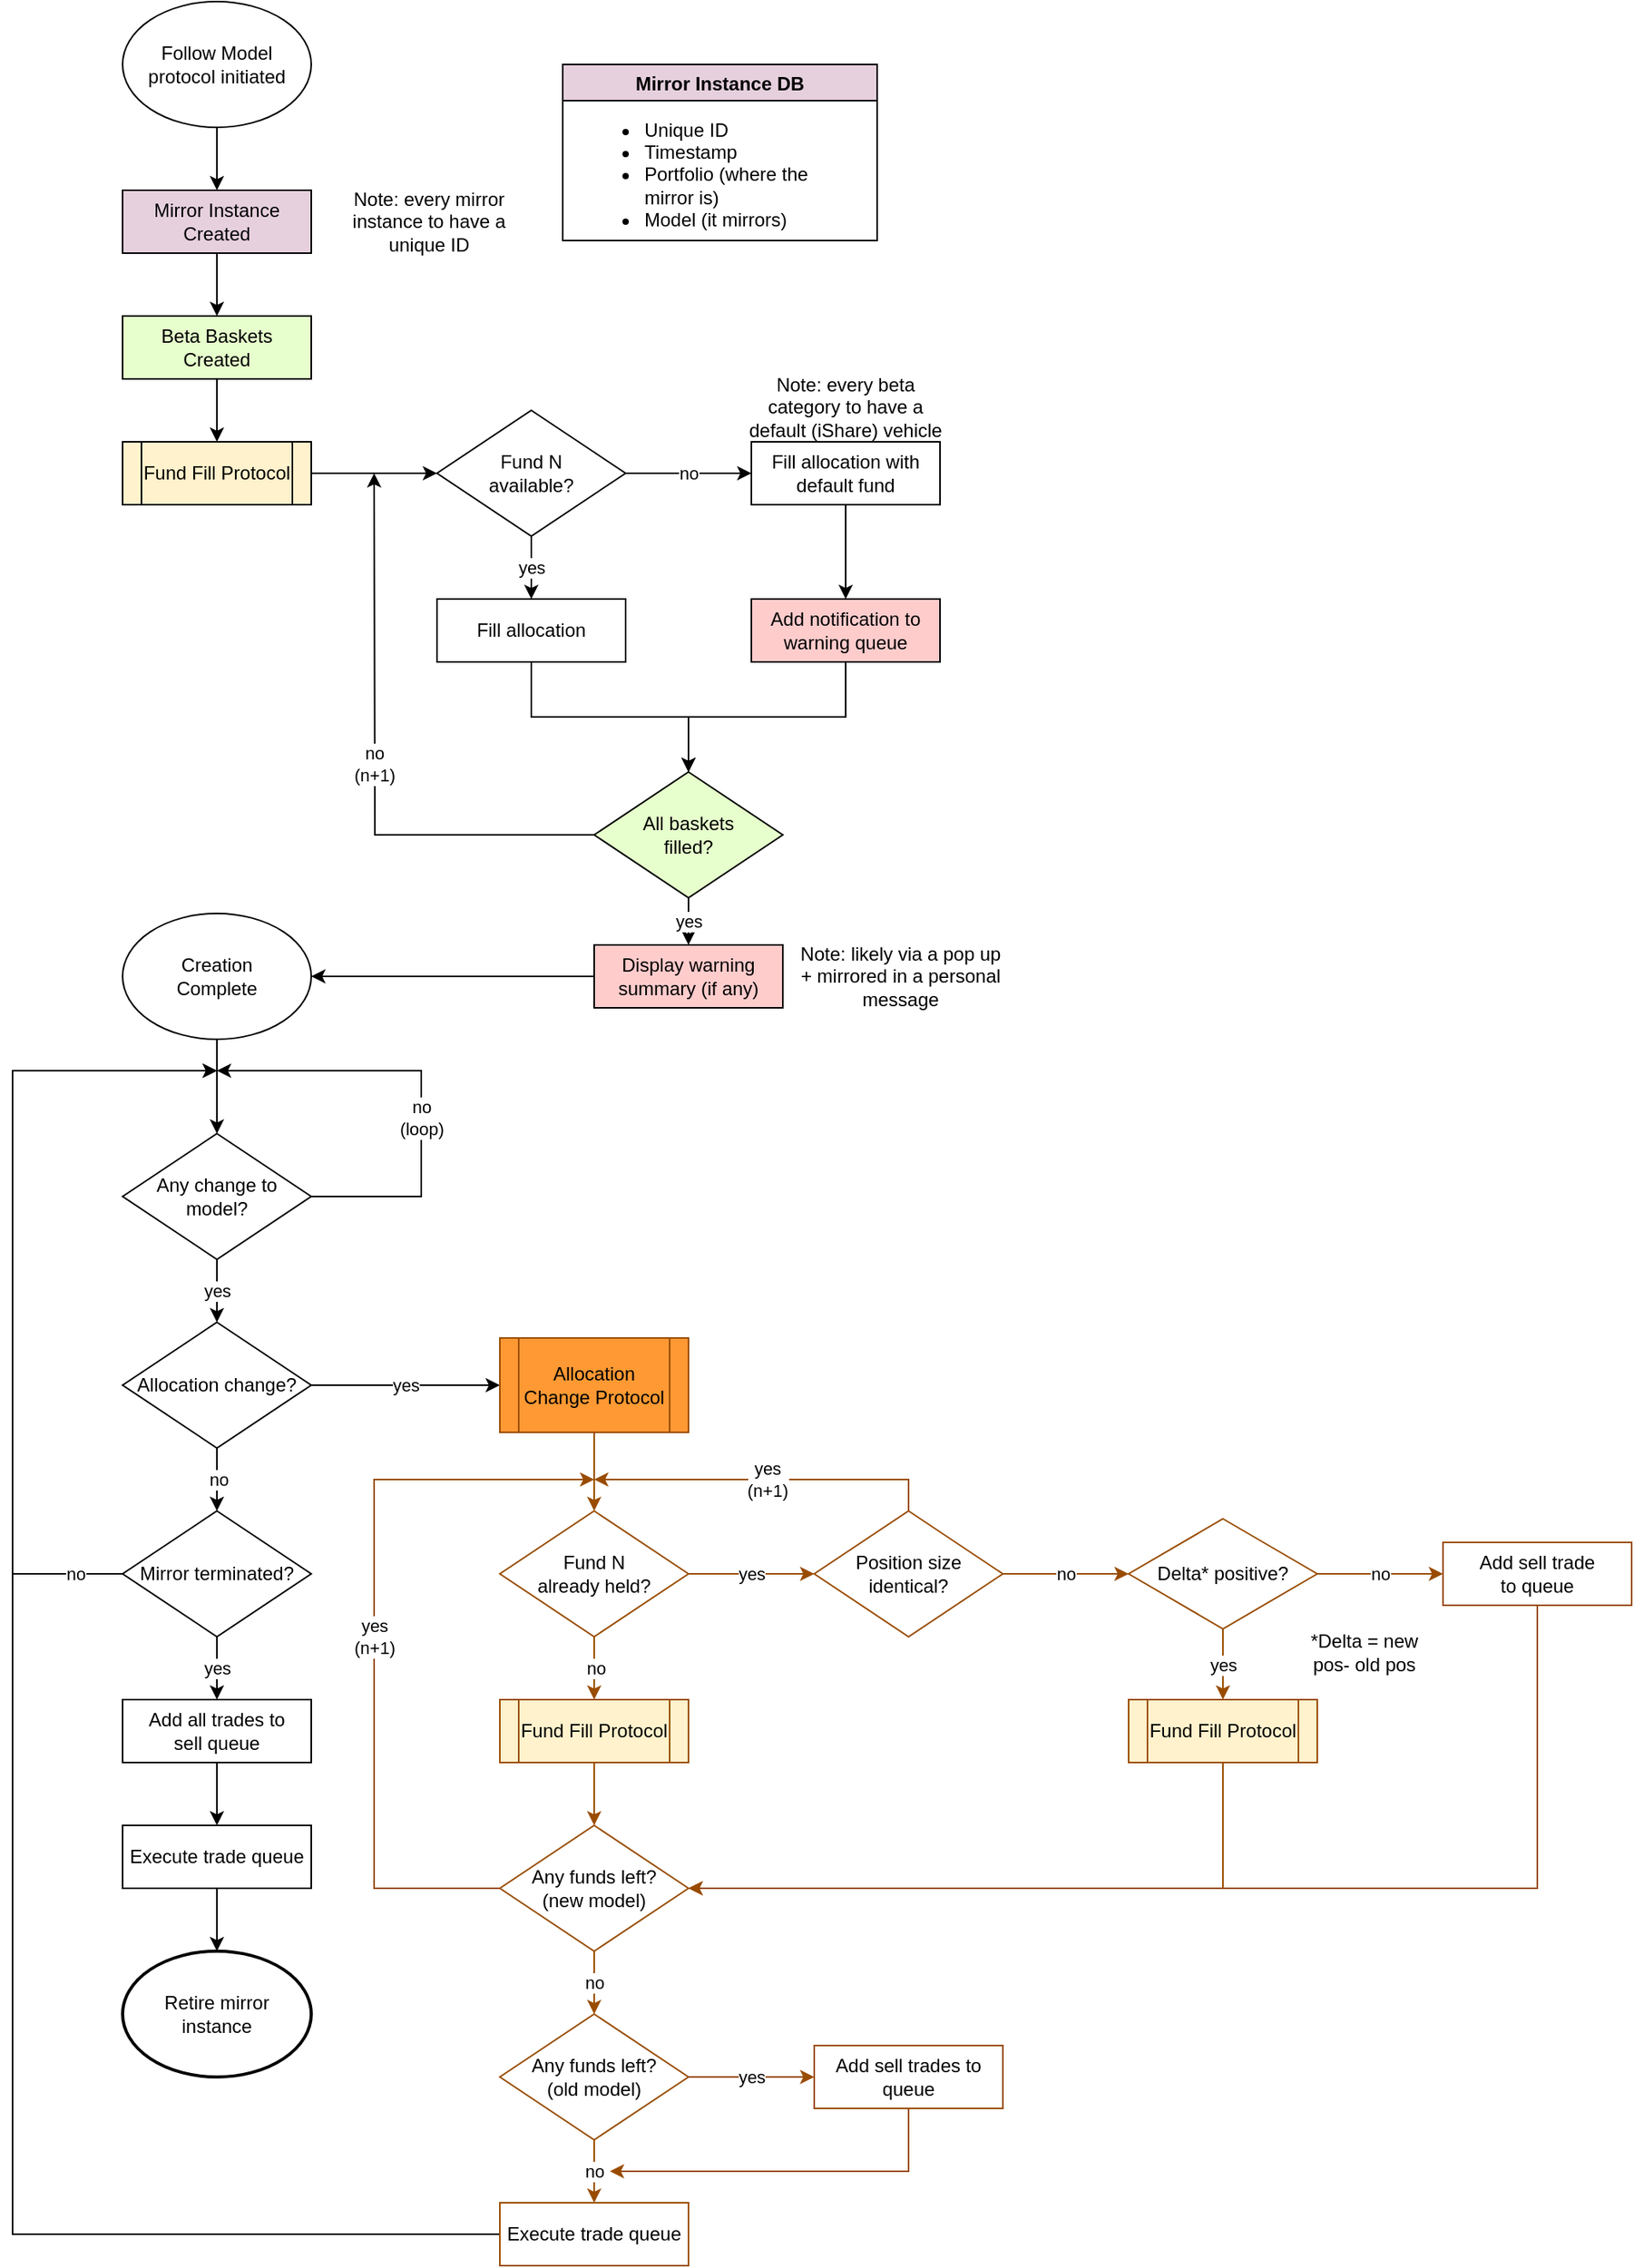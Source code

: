 <mxfile version="11.0.7" type="github"><diagram id="3mKNT251OPlRt-sal1JV" name="Page-1"><mxGraphModel dx="1538" dy="804" grid="1" gridSize="10" guides="1" tooltips="1" connect="1" arrows="1" fold="1" page="1" pageScale="1" pageWidth="1100" pageHeight="850" math="0" shadow="0"><root><mxCell id="0"/><mxCell id="1" parent="0"/><mxCell id="qyclpJU_U_REezVVICyO-73" value="" style="edgeStyle=orthogonalEdgeStyle;rounded=0;orthogonalLoop=1;jettySize=auto;html=1;" edge="1" parent="1" source="qyclpJU_U_REezVVICyO-74" target="qyclpJU_U_REezVVICyO-76"><mxGeometry relative="1" as="geometry"/></mxCell><mxCell id="qyclpJU_U_REezVVICyO-74" value="Follow Model &lt;br&gt;protocol initiated" style="ellipse;whiteSpace=wrap;html=1;fontFamily=Helvetica;fontSize=12;fontColor=#000000;align=center;strokeColor=#000000;fillColor=#ffffff;" vertex="1" parent="1"><mxGeometry x="160" y="40" width="120" height="80" as="geometry"/></mxCell><mxCell id="qyclpJU_U_REezVVICyO-75" value="" style="edgeStyle=orthogonalEdgeStyle;rounded=0;orthogonalLoop=1;jettySize=auto;html=1;entryX=0.5;entryY=0;entryDx=0;entryDy=0;" edge="1" parent="1" source="qyclpJU_U_REezVVICyO-76" target="qyclpJU_U_REezVVICyO-78"><mxGeometry relative="1" as="geometry"/></mxCell><mxCell id="qyclpJU_U_REezVVICyO-76" value="Mirror Instance Created&lt;br&gt;" style="rounded=0;whiteSpace=wrap;html=1;fontFamily=Helvetica;fontSize=12;fontColor=#000000;align=center;strokeColor=#000000;fillColor=#E6D0DE;" vertex="1" parent="1"><mxGeometry x="160" y="160" width="120" height="40" as="geometry"/></mxCell><mxCell id="qyclpJU_U_REezVVICyO-77" value="" style="edgeStyle=orthogonalEdgeStyle;rounded=0;orthogonalLoop=1;jettySize=auto;html=1;" edge="1" parent="1" source="qyclpJU_U_REezVVICyO-78"><mxGeometry relative="1" as="geometry"><mxPoint x="220" y="320" as="targetPoint"/></mxGeometry></mxCell><mxCell id="qyclpJU_U_REezVVICyO-78" value="Beta Baskets &lt;br&gt;Created" style="rounded=0;whiteSpace=wrap;html=1;fillColor=#E6FFCC;" vertex="1" parent="1"><mxGeometry x="160" y="240" width="120" height="40" as="geometry"/></mxCell><mxCell id="qyclpJU_U_REezVVICyO-79" value="" style="edgeStyle=orthogonalEdgeStyle;rounded=0;orthogonalLoop=1;jettySize=auto;html=1;" edge="1" parent="1" source="qyclpJU_U_REezVVICyO-80" target="qyclpJU_U_REezVVICyO-83"><mxGeometry relative="1" as="geometry"/></mxCell><mxCell id="qyclpJU_U_REezVVICyO-80" value="Fund Fill Protocol" style="shape=process;whiteSpace=wrap;html=1;backgroundOutline=1;fontFamily=Helvetica;fontSize=12;fontColor=#000000;align=center;strokeColor=#000000;fillColor=#FFF2CC;" vertex="1" parent="1"><mxGeometry x="160" y="320" width="120" height="40" as="geometry"/></mxCell><mxCell id="qyclpJU_U_REezVVICyO-81" value="yes" style="edgeStyle=orthogonalEdgeStyle;rounded=0;orthogonalLoop=1;jettySize=auto;html=1;" edge="1" parent="1" source="qyclpJU_U_REezVVICyO-83" target="qyclpJU_U_REezVVICyO-85"><mxGeometry relative="1" as="geometry"/></mxCell><mxCell id="qyclpJU_U_REezVVICyO-82" value="no" style="edgeStyle=orthogonalEdgeStyle;rounded=0;orthogonalLoop=1;jettySize=auto;html=1;entryX=0;entryY=0.5;entryDx=0;entryDy=0;" edge="1" parent="1" source="qyclpJU_U_REezVVICyO-83" target="qyclpJU_U_REezVVICyO-87"><mxGeometry relative="1" as="geometry"><mxPoint x="560" y="340" as="targetPoint"/></mxGeometry></mxCell><mxCell id="qyclpJU_U_REezVVICyO-83" value="Fund N&lt;br&gt;available?" style="rhombus;whiteSpace=wrap;html=1;fontFamily=Helvetica;fontSize=12;fontColor=#000000;align=center;strokeColor=#000000;fillColor=#ffffff;" vertex="1" parent="1"><mxGeometry x="360" y="300" width="120" height="80" as="geometry"/></mxCell><mxCell id="qyclpJU_U_REezVVICyO-84" value="" style="edgeStyle=orthogonalEdgeStyle;rounded=0;orthogonalLoop=1;jettySize=auto;html=1;entryX=0.5;entryY=0;entryDx=0;entryDy=0;" edge="1" parent="1" source="qyclpJU_U_REezVVICyO-85" target="qyclpJU_U_REezVVICyO-92"><mxGeometry relative="1" as="geometry"><mxPoint x="520" y="500" as="targetPoint"/></mxGeometry></mxCell><mxCell id="qyclpJU_U_REezVVICyO-85" value="Fill allocation" style="rounded=0;whiteSpace=wrap;html=1;fontFamily=Helvetica;fontSize=12;fontColor=#000000;align=center;strokeColor=#000000;fillColor=#ffffff;" vertex="1" parent="1"><mxGeometry x="360" y="420" width="120" height="40" as="geometry"/></mxCell><mxCell id="qyclpJU_U_REezVVICyO-86" value="" style="edgeStyle=orthogonalEdgeStyle;rounded=0;orthogonalLoop=1;jettySize=auto;html=1;" edge="1" parent="1" source="qyclpJU_U_REezVVICyO-87" target="qyclpJU_U_REezVVICyO-89"><mxGeometry relative="1" as="geometry"/></mxCell><mxCell id="qyclpJU_U_REezVVICyO-87" value="Fill allocation with default fund" style="rounded=0;whiteSpace=wrap;html=1;fontFamily=Helvetica;fontSize=12;fontColor=#000000;align=center;strokeColor=#000000;fillColor=#ffffff;" vertex="1" parent="1"><mxGeometry x="560" y="320" width="120" height="40" as="geometry"/></mxCell><mxCell id="qyclpJU_U_REezVVICyO-88" value="" style="edgeStyle=orthogonalEdgeStyle;rounded=0;orthogonalLoop=1;jettySize=auto;html=1;entryX=0.5;entryY=0;entryDx=0;entryDy=0;" edge="1" parent="1" source="qyclpJU_U_REezVVICyO-89" target="qyclpJU_U_REezVVICyO-92"><mxGeometry relative="1" as="geometry"><mxPoint x="520" y="500" as="targetPoint"/></mxGeometry></mxCell><mxCell id="qyclpJU_U_REezVVICyO-89" value="Add notification to warning queue" style="rounded=0;whiteSpace=wrap;html=1;fontFamily=Helvetica;fontSize=12;fontColor=#000000;align=center;strokeColor=#000000;fillColor=#FFCCCC;" vertex="1" parent="1"><mxGeometry x="560" y="420" width="120" height="40" as="geometry"/></mxCell><mxCell id="qyclpJU_U_REezVVICyO-90" value="no&lt;br&gt;(n+1)" style="edgeStyle=orthogonalEdgeStyle;rounded=0;orthogonalLoop=1;jettySize=auto;html=1;" edge="1" parent="1" source="qyclpJU_U_REezVVICyO-92"><mxGeometry relative="1" as="geometry"><mxPoint x="320" y="340" as="targetPoint"/></mxGeometry></mxCell><mxCell id="qyclpJU_U_REezVVICyO-91" value="yes" style="edgeStyle=orthogonalEdgeStyle;rounded=0;orthogonalLoop=1;jettySize=auto;html=1;" edge="1" parent="1" source="qyclpJU_U_REezVVICyO-92" target="qyclpJU_U_REezVVICyO-94"><mxGeometry relative="1" as="geometry"/></mxCell><mxCell id="qyclpJU_U_REezVVICyO-92" value="All baskets&lt;br&gt;filled?" style="rhombus;whiteSpace=wrap;html=1;fillColor=#E6FFCC;" vertex="1" parent="1"><mxGeometry x="460" y="530" width="120" height="80" as="geometry"/></mxCell><mxCell id="qyclpJU_U_REezVVICyO-93" value="" style="edgeStyle=orthogonalEdgeStyle;rounded=0;orthogonalLoop=1;jettySize=auto;html=1;" edge="1" parent="1" source="qyclpJU_U_REezVVICyO-94" target="qyclpJU_U_REezVVICyO-96"><mxGeometry relative="1" as="geometry"/></mxCell><mxCell id="qyclpJU_U_REezVVICyO-94" value="Display warning summary (if any)" style="rounded=0;whiteSpace=wrap;html=1;fontFamily=Helvetica;fontSize=12;fontColor=#000000;align=center;strokeColor=#000000;fillColor=#FFCCCC;" vertex="1" parent="1"><mxGeometry x="460" y="640" width="120" height="40" as="geometry"/></mxCell><mxCell id="qyclpJU_U_REezVVICyO-95" value="" style="edgeStyle=orthogonalEdgeStyle;rounded=0;orthogonalLoop=1;jettySize=auto;html=1;entryX=0.5;entryY=0;entryDx=0;entryDy=0;" edge="1" parent="1" source="qyclpJU_U_REezVVICyO-96" target="qyclpJU_U_REezVVICyO-99"><mxGeometry relative="1" as="geometry"><mxPoint x="220" y="760" as="targetPoint"/></mxGeometry></mxCell><mxCell id="qyclpJU_U_REezVVICyO-96" value="Creation&lt;br&gt;Complete" style="ellipse;whiteSpace=wrap;html=1;fontFamily=Helvetica;fontSize=12;fontColor=#000000;align=center;strokeColor=#000000;fillColor=#ffffff;" vertex="1" parent="1"><mxGeometry x="160" y="620" width="120" height="80" as="geometry"/></mxCell><mxCell id="qyclpJU_U_REezVVICyO-97" value="no&lt;br&gt;(loop)" style="edgeStyle=orthogonalEdgeStyle;rounded=0;orthogonalLoop=1;jettySize=auto;html=1;exitX=1;exitY=0.5;exitDx=0;exitDy=0;" edge="1" parent="1" source="qyclpJU_U_REezVVICyO-99"><mxGeometry x="-0.143" relative="1" as="geometry"><mxPoint x="220" y="720" as="targetPoint"/><Array as="points"><mxPoint x="350" y="800"/><mxPoint x="350" y="720"/></Array><mxPoint as="offset"/></mxGeometry></mxCell><mxCell id="qyclpJU_U_REezVVICyO-98" value="yes" style="edgeStyle=orthogonalEdgeStyle;rounded=0;orthogonalLoop=1;jettySize=auto;html=1;strokeColor=#000000;entryX=0.5;entryY=0;entryDx=0;entryDy=0;" edge="1" parent="1" source="qyclpJU_U_REezVVICyO-99" target="qyclpJU_U_REezVVICyO-111"><mxGeometry relative="1" as="geometry"><mxPoint x="220" y="920" as="targetPoint"/></mxGeometry></mxCell><mxCell id="qyclpJU_U_REezVVICyO-99" value="Any change to model?" style="rhombus;whiteSpace=wrap;html=1;fontFamily=Helvetica;fontSize=12;fontColor=#000000;align=center;strokeColor=#000000;fillColor=#ffffff;" vertex="1" parent="1"><mxGeometry x="160" y="760" width="120" height="80" as="geometry"/></mxCell><mxCell id="qyclpJU_U_REezVVICyO-100" value="" style="edgeStyle=orthogonalEdgeStyle;rounded=0;orthogonalLoop=1;jettySize=auto;html=1;strokeColor=#000000;exitX=0;exitY=0.5;exitDx=0;exitDy=0;" edge="1" parent="1" source="qyclpJU_U_REezVVICyO-144"><mxGeometry x="-0.475" y="-200" relative="1" as="geometry"><mxPoint x="220" y="720" as="targetPoint"/><Array as="points"><mxPoint x="90" y="1460"/><mxPoint x="90" y="720"/></Array><mxPoint x="-200" y="-200" as="offset"/></mxGeometry></mxCell><mxCell id="qyclpJU_U_REezVVICyO-101" value="yes" style="edgeStyle=orthogonalEdgeStyle;rounded=0;orthogonalLoop=1;jettySize=auto;html=1;strokeColor=#000000;" edge="1" parent="1" source="qyclpJU_U_REezVVICyO-103" target="qyclpJU_U_REezVVICyO-105"><mxGeometry relative="1" as="geometry"/></mxCell><mxCell id="qyclpJU_U_REezVVICyO-102" value="no" style="edgeStyle=orthogonalEdgeStyle;rounded=0;orthogonalLoop=1;jettySize=auto;html=1;strokeColor=#000000;" edge="1" parent="1" source="qyclpJU_U_REezVVICyO-103"><mxGeometry x="-0.885" relative="1" as="geometry"><mxPoint x="220" y="720" as="targetPoint"/><Array as="points"><mxPoint x="90" y="1040"/><mxPoint x="90" y="720"/></Array><mxPoint as="offset"/></mxGeometry></mxCell><mxCell id="qyclpJU_U_REezVVICyO-103" value="Mirror terminated?" style="rhombus;whiteSpace=wrap;html=1;fontFamily=Helvetica;fontSize=12;fontColor=#000000;align=center;strokeColor=#000000;fillColor=#ffffff;" vertex="1" parent="1"><mxGeometry x="160" y="1000" width="120" height="80" as="geometry"/></mxCell><mxCell id="qyclpJU_U_REezVVICyO-104" value="" style="edgeStyle=orthogonalEdgeStyle;rounded=0;orthogonalLoop=1;jettySize=auto;html=1;strokeColor=#000000;" edge="1" parent="1" source="qyclpJU_U_REezVVICyO-105" target="qyclpJU_U_REezVVICyO-107"><mxGeometry relative="1" as="geometry"/></mxCell><mxCell id="qyclpJU_U_REezVVICyO-105" value="Add all trades to &lt;br&gt;sell queue" style="rounded=0;whiteSpace=wrap;html=1;fontFamily=Helvetica;fontSize=12;fontColor=#000000;align=center;strokeColor=#000000;fillColor=#ffffff;" vertex="1" parent="1"><mxGeometry x="160" y="1120" width="120" height="40" as="geometry"/></mxCell><mxCell id="qyclpJU_U_REezVVICyO-106" value="" style="edgeStyle=orthogonalEdgeStyle;rounded=0;orthogonalLoop=1;jettySize=auto;html=1;strokeColor=#000000;" edge="1" parent="1" source="qyclpJU_U_REezVVICyO-107" target="qyclpJU_U_REezVVICyO-108"><mxGeometry relative="1" as="geometry"/></mxCell><mxCell id="qyclpJU_U_REezVVICyO-107" value="Execute trade queue" style="rounded=0;whiteSpace=wrap;html=1;fontFamily=Helvetica;fontSize=12;fontColor=#000000;align=center;strokeColor=#000000;fillColor=#ffffff;" vertex="1" parent="1"><mxGeometry x="160" y="1200" width="120" height="40" as="geometry"/></mxCell><mxCell id="qyclpJU_U_REezVVICyO-108" value="Retire mirror &lt;br&gt;instance" style="ellipse;whiteSpace=wrap;html=1;fontFamily=Helvetica;fontSize=12;fontColor=#000000;align=center;strokeColor=#000000;strokeWidth=2;fillColor=#ffffff;" vertex="1" parent="1"><mxGeometry x="160" y="1280" width="120" height="80" as="geometry"/></mxCell><mxCell id="qyclpJU_U_REezVVICyO-109" value="yes" style="edgeStyle=orthogonalEdgeStyle;rounded=0;orthogonalLoop=1;jettySize=auto;html=1;exitX=1;exitY=0.5;exitDx=0;exitDy=0;" edge="1" parent="1" source="qyclpJU_U_REezVVICyO-111" target="qyclpJU_U_REezVVICyO-113"><mxGeometry relative="1" as="geometry"><mxPoint x="320" y="920" as="sourcePoint"/></mxGeometry></mxCell><mxCell id="qyclpJU_U_REezVVICyO-110" value="no" style="edgeStyle=orthogonalEdgeStyle;rounded=0;orthogonalLoop=1;jettySize=auto;html=1;" edge="1" parent="1" source="qyclpJU_U_REezVVICyO-111"><mxGeometry relative="1" as="geometry"><mxPoint x="220" y="1000" as="targetPoint"/></mxGeometry></mxCell><mxCell id="qyclpJU_U_REezVVICyO-111" value="Allocation change?" style="rhombus;whiteSpace=wrap;html=1;fontFamily=Helvetica;fontSize=12;fontColor=#000000;align=center;strokeColor=#000000;fillColor=#ffffff;" vertex="1" parent="1"><mxGeometry x="160" y="880" width="120" height="80" as="geometry"/></mxCell><mxCell id="qyclpJU_U_REezVVICyO-112" value="" style="edgeStyle=orthogonalEdgeStyle;rounded=0;orthogonalLoop=1;jettySize=auto;html=1;strokeColor=#994C00;" edge="1" parent="1" source="qyclpJU_U_REezVVICyO-113" target="qyclpJU_U_REezVVICyO-116"><mxGeometry relative="1" as="geometry"/></mxCell><mxCell id="qyclpJU_U_REezVVICyO-113" value="Allocation Change Protocol" style="shape=process;whiteSpace=wrap;html=1;backgroundOutline=1;fontFamily=Helvetica;fontSize=12;fontColor=#000000;align=center;strokeColor=#994C00;fillColor=#FF9933;" vertex="1" parent="1"><mxGeometry x="400" y="890" width="120" height="60" as="geometry"/></mxCell><mxCell id="qyclpJU_U_REezVVICyO-114" value="yes" style="edgeStyle=orthogonalEdgeStyle;rounded=0;orthogonalLoop=1;jettySize=auto;html=1;strokeColor=#994C00;" edge="1" parent="1" source="qyclpJU_U_REezVVICyO-116" target="qyclpJU_U_REezVVICyO-119"><mxGeometry relative="1" as="geometry"/></mxCell><mxCell id="qyclpJU_U_REezVVICyO-115" value="no" style="edgeStyle=orthogonalEdgeStyle;rounded=0;orthogonalLoop=1;jettySize=auto;html=1;entryX=0.5;entryY=0;entryDx=0;entryDy=0;strokeColor=#994C00;" edge="1" parent="1" source="qyclpJU_U_REezVVICyO-116"><mxGeometry relative="1" as="geometry"><mxPoint x="460" y="1120" as="targetPoint"/></mxGeometry></mxCell><mxCell id="qyclpJU_U_REezVVICyO-116" value="Fund N&lt;br&gt;already held?" style="rhombus;whiteSpace=wrap;html=1;fontFamily=Helvetica;fontSize=12;fontColor=#000000;align=center;strokeColor=#994C00;fillColor=#ffffff;" vertex="1" parent="1"><mxGeometry x="400" y="1000" width="120" height="80" as="geometry"/></mxCell><mxCell id="qyclpJU_U_REezVVICyO-117" value="no" style="edgeStyle=orthogonalEdgeStyle;rounded=0;orthogonalLoop=1;jettySize=auto;html=1;entryX=0;entryY=0.5;entryDx=0;entryDy=0;strokeColor=#994C00;" edge="1" parent="1" source="qyclpJU_U_REezVVICyO-119" target="qyclpJU_U_REezVVICyO-122"><mxGeometry relative="1" as="geometry"><mxPoint x="800" y="1040" as="targetPoint"/></mxGeometry></mxCell><mxCell id="qyclpJU_U_REezVVICyO-118" value="yes&lt;br&gt;(n+1)" style="edgeStyle=orthogonalEdgeStyle;rounded=0;orthogonalLoop=1;jettySize=auto;html=1;strokeColor=#994C00;" edge="1" parent="1" source="qyclpJU_U_REezVVICyO-119"><mxGeometry relative="1" as="geometry"><mxPoint x="460" y="980" as="targetPoint"/><Array as="points"><mxPoint x="660" y="980"/></Array></mxGeometry></mxCell><mxCell id="qyclpJU_U_REezVVICyO-119" value="Position size &lt;br&gt;identical?" style="rhombus;whiteSpace=wrap;html=1;fontFamily=Helvetica;fontSize=12;fontColor=#000000;align=center;strokeColor=#994C00;fillColor=#ffffff;" vertex="1" parent="1"><mxGeometry x="600" y="1000" width="120" height="80" as="geometry"/></mxCell><mxCell id="qyclpJU_U_REezVVICyO-120" value="yes" style="edgeStyle=orthogonalEdgeStyle;rounded=0;orthogonalLoop=1;jettySize=auto;html=1;strokeColor=#994C00;" edge="1" parent="1" source="qyclpJU_U_REezVVICyO-122" target="qyclpJU_U_REezVVICyO-126"><mxGeometry relative="1" as="geometry"/></mxCell><mxCell id="qyclpJU_U_REezVVICyO-121" value="no" style="edgeStyle=orthogonalEdgeStyle;rounded=0;orthogonalLoop=1;jettySize=auto;html=1;strokeColor=#994C00;" edge="1" parent="1" source="qyclpJU_U_REezVVICyO-122" target="qyclpJU_U_REezVVICyO-124"><mxGeometry relative="1" as="geometry"/></mxCell><mxCell id="qyclpJU_U_REezVVICyO-122" value="Delta* positive?" style="rhombus;whiteSpace=wrap;html=1;fontFamily=Helvetica;fontSize=12;fontColor=#000000;align=center;strokeColor=#994C00;fillColor=#ffffff;" vertex="1" parent="1"><mxGeometry x="800" y="1005" width="120" height="70" as="geometry"/></mxCell><mxCell id="qyclpJU_U_REezVVICyO-123" value="" style="edgeStyle=orthogonalEdgeStyle;rounded=0;orthogonalLoop=1;jettySize=auto;html=1;strokeColor=#994C00;entryX=1;entryY=0.5;entryDx=0;entryDy=0;" edge="1" parent="1" source="qyclpJU_U_REezVVICyO-124" target="qyclpJU_U_REezVVICyO-136"><mxGeometry relative="1" as="geometry"><mxPoint x="950" y="1240" as="targetPoint"/><Array as="points"><mxPoint x="1060" y="1240"/></Array></mxGeometry></mxCell><mxCell id="qyclpJU_U_REezVVICyO-124" value="Add sell trade &lt;br&gt;to queue" style="rounded=0;whiteSpace=wrap;html=1;fontFamily=Helvetica;fontSize=12;fontColor=#000000;align=center;strokeColor=#994C00;fillColor=none;" vertex="1" parent="1"><mxGeometry x="1000" y="1020" width="120" height="40" as="geometry"/></mxCell><mxCell id="qyclpJU_U_REezVVICyO-125" value="" style="edgeStyle=orthogonalEdgeStyle;rounded=0;orthogonalLoop=1;jettySize=auto;html=1;strokeColor=#994C00;entryX=1;entryY=0.5;entryDx=0;entryDy=0;" edge="1" parent="1" source="qyclpJU_U_REezVVICyO-126" target="qyclpJU_U_REezVVICyO-136"><mxGeometry relative="1" as="geometry"><mxPoint x="830" y="1320" as="targetPoint"/><Array as="points"><mxPoint x="860" y="1240"/></Array></mxGeometry></mxCell><mxCell id="qyclpJU_U_REezVVICyO-126" value="Fund Fill Protocol" style="shape=process;whiteSpace=wrap;html=1;backgroundOutline=1;fontFamily=Helvetica;fontSize=12;fontColor=#000000;align=center;strokeColor=#994C00;fillColor=#FFF2CC;" vertex="1" parent="1"><mxGeometry x="800" y="1120" width="120" height="40" as="geometry"/></mxCell><mxCell id="qyclpJU_U_REezVVICyO-127" value="Note: every beta category to have a default (iShare) vehicle" style="text;html=1;strokeColor=none;fillColor=none;align=center;verticalAlign=middle;whiteSpace=wrap;rounded=0;" vertex="1" parent="1"><mxGeometry x="555" y="278" width="130" height="40" as="geometry"/></mxCell><mxCell id="qyclpJU_U_REezVVICyO-128" value="Note: every mirror instance to have a unique ID" style="text;html=1;strokeColor=none;fillColor=none;align=center;verticalAlign=middle;whiteSpace=wrap;rounded=0;" vertex="1" parent="1"><mxGeometry x="290" y="160" width="130" height="40" as="geometry"/></mxCell><mxCell id="qyclpJU_U_REezVVICyO-129" value="Note: likely via a pop up + mirrored in a personal message" style="text;html=1;strokeColor=none;fillColor=none;align=center;verticalAlign=middle;whiteSpace=wrap;rounded=0;" vertex="1" parent="1"><mxGeometry x="590" y="640" width="130" height="40" as="geometry"/></mxCell><mxCell id="qyclpJU_U_REezVVICyO-130" value="Mirror Instance DB" style="swimlane;fillColor=#E6D0DE;" vertex="1" parent="1"><mxGeometry x="440" y="80" width="200" height="112" as="geometry"><mxRectangle x="520" y="69" width="150" height="23" as="alternateBounds"/></mxGeometry></mxCell><mxCell id="qyclpJU_U_REezVVICyO-131" value="&lt;ul&gt;&lt;li&gt;Unique ID&lt;/li&gt;&lt;li&gt;Timestamp&lt;/li&gt;&lt;li&gt;Portfolio (where the mirror is)&lt;/li&gt;&lt;li&gt;Model (it mirrors)&lt;/li&gt;&lt;/ul&gt;" style="text;html=1;strokeColor=none;fillColor=none;align=left;verticalAlign=middle;whiteSpace=wrap;rounded=0;" vertex="1" parent="qyclpJU_U_REezVVICyO-130"><mxGeometry x="10" y="30" width="180" height="80" as="geometry"/></mxCell><mxCell id="qyclpJU_U_REezVVICyO-132" value="" style="edgeStyle=orthogonalEdgeStyle;rounded=0;orthogonalLoop=1;jettySize=auto;html=1;strokeColor=#994C00;" edge="1" parent="1" source="qyclpJU_U_REezVVICyO-133" target="qyclpJU_U_REezVVICyO-136"><mxGeometry relative="1" as="geometry"/></mxCell><mxCell id="qyclpJU_U_REezVVICyO-133" value="Fund Fill Protocol" style="shape=process;whiteSpace=wrap;html=1;backgroundOutline=1;fontFamily=Helvetica;fontSize=12;fontColor=#000000;align=center;strokeColor=#994C00;fillColor=#FFF2CC;" vertex="1" parent="1"><mxGeometry x="400" y="1120" width="120" height="40" as="geometry"/></mxCell><mxCell id="qyclpJU_U_REezVVICyO-134" value="yes&lt;br&gt;(n+1)" style="edgeStyle=orthogonalEdgeStyle;rounded=0;orthogonalLoop=1;jettySize=auto;html=1;strokeColor=#994C00;" edge="1" parent="1" source="qyclpJU_U_REezVVICyO-136"><mxGeometry relative="1" as="geometry"><mxPoint x="460" y="980" as="targetPoint"/><Array as="points"><mxPoint x="320" y="1240"/><mxPoint x="320" y="980"/></Array></mxGeometry></mxCell><mxCell id="qyclpJU_U_REezVVICyO-135" value="no" style="edgeStyle=orthogonalEdgeStyle;rounded=0;orthogonalLoop=1;jettySize=auto;html=1;strokeColor=#994C00;entryX=0.5;entryY=0;entryDx=0;entryDy=0;" edge="1" parent="1" source="qyclpJU_U_REezVVICyO-136" target="qyclpJU_U_REezVVICyO-141"><mxGeometry relative="1" as="geometry"><mxPoint x="460" y="1320" as="targetPoint"/></mxGeometry></mxCell><mxCell id="qyclpJU_U_REezVVICyO-136" value="Any funds left?&lt;br&gt;(new model)" style="rhombus;whiteSpace=wrap;html=1;fontFamily=Helvetica;fontSize=12;fontColor=#000000;align=center;strokeColor=#994C00;fillColor=none;" vertex="1" parent="1"><mxGeometry x="400" y="1200" width="120" height="80" as="geometry"/></mxCell><mxCell id="qyclpJU_U_REezVVICyO-137" value="*Delta = new pos- old pos" style="text;html=1;strokeColor=none;fillColor=none;align=center;verticalAlign=middle;whiteSpace=wrap;rounded=0;" vertex="1" parent="1"><mxGeometry x="910" y="1080" width="80" height="20" as="geometry"/></mxCell><mxCell id="qyclpJU_U_REezVVICyO-138" style="edgeStyle=orthogonalEdgeStyle;rounded=0;orthogonalLoop=1;jettySize=auto;html=1;exitX=0.5;exitY=1;exitDx=0;exitDy=0;strokeColor=#994C00;" edge="1" parent="1"><mxGeometry relative="1" as="geometry"><mxPoint x="460" y="1380" as="sourcePoint"/><mxPoint x="460" y="1380" as="targetPoint"/></mxGeometry></mxCell><mxCell id="qyclpJU_U_REezVVICyO-139" value="no" style="edgeStyle=orthogonalEdgeStyle;rounded=0;orthogonalLoop=1;jettySize=auto;html=1;strokeColor=#994C00;" edge="1" parent="1" source="qyclpJU_U_REezVVICyO-141" target="qyclpJU_U_REezVVICyO-144"><mxGeometry relative="1" as="geometry"><mxPoint as="offset"/></mxGeometry></mxCell><mxCell id="qyclpJU_U_REezVVICyO-140" value="yes" style="edgeStyle=orthogonalEdgeStyle;rounded=0;orthogonalLoop=1;jettySize=auto;html=1;strokeColor=#994C00;" edge="1" parent="1" source="qyclpJU_U_REezVVICyO-141" target="qyclpJU_U_REezVVICyO-143"><mxGeometry relative="1" as="geometry"/></mxCell><mxCell id="qyclpJU_U_REezVVICyO-141" value="Any funds left?&lt;br&gt;(old model)" style="rhombus;whiteSpace=wrap;html=1;strokeColor=#994C00;fillColor=none;" vertex="1" parent="1"><mxGeometry x="400" y="1320" width="120" height="80" as="geometry"/></mxCell><mxCell id="qyclpJU_U_REezVVICyO-142" value="" style="edgeStyle=orthogonalEdgeStyle;rounded=0;orthogonalLoop=1;jettySize=auto;html=1;strokeColor=#994C00;" edge="1" parent="1" source="qyclpJU_U_REezVVICyO-143"><mxGeometry relative="1" as="geometry"><mxPoint x="470" y="1420" as="targetPoint"/><Array as="points"><mxPoint x="660" y="1420"/></Array></mxGeometry></mxCell><mxCell id="qyclpJU_U_REezVVICyO-143" value="Add sell trades to queue" style="rounded=0;whiteSpace=wrap;html=1;fontFamily=Helvetica;fontSize=12;fontColor=#000000;align=center;strokeColor=#994C00;" vertex="1" parent="1"><mxGeometry x="600" y="1340" width="120" height="40" as="geometry"/></mxCell><mxCell id="qyclpJU_U_REezVVICyO-144" value="Execute trade queue" style="rounded=0;whiteSpace=wrap;html=1;fontFamily=Helvetica;fontSize=12;fontColor=#000000;align=center;strokeColor=#994C00;" vertex="1" parent="1"><mxGeometry x="400" y="1440" width="120" height="40" as="geometry"/></mxCell></root></mxGraphModel></diagram></mxfile>